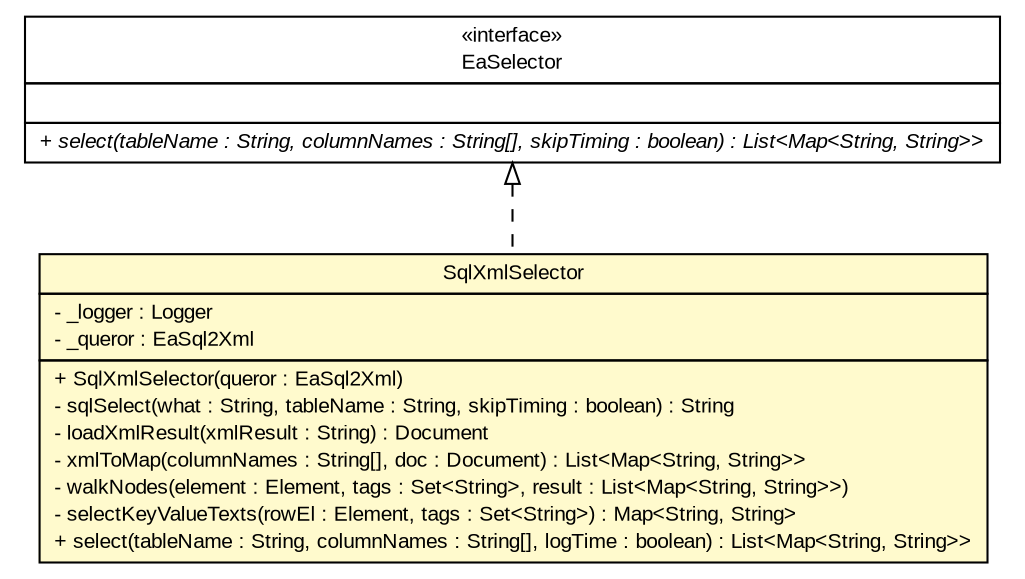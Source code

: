 #!/usr/local/bin/dot
#
# Class diagram 
# Generated by UMLGraph version R5_6_6-6-g3bdff0 (http://www.umlgraph.org/)
#

digraph G {
	edge [fontname="arial",fontsize=10,labelfontname="arial",labelfontsize=10];
	node [fontname="arial",fontsize=10,shape=plaintext];
	nodesep=0.25;
	ranksep=0.5;
	// org.tanjakostic.jcleancim.builder.ea.EaSelector
	c176061 [label=<<table title="org.tanjakostic.jcleancim.builder.ea.EaSelector" border="0" cellborder="1" cellspacing="0" cellpadding="2" port="p" href="../EaSelector.html">
		<tr><td><table border="0" cellspacing="0" cellpadding="1">
<tr><td align="center" balign="center"> &#171;interface&#187; </td></tr>
<tr><td align="center" balign="center"> EaSelector </td></tr>
		</table></td></tr>
		<tr><td><table border="0" cellspacing="0" cellpadding="1">
<tr><td align="left" balign="left">  </td></tr>
		</table></td></tr>
		<tr><td><table border="0" cellspacing="0" cellpadding="1">
<tr><td align="left" balign="left"><font face="Arial Italic" point-size="10.0"> + select(tableName : String, columnNames : String[], skipTiming : boolean) : List&lt;Map&lt;String, String&gt;&gt; </font></td></tr>
		</table></td></tr>
		</table>>, URL="../EaSelector.html", fontname="arial", fontcolor="black", fontsize=10.0];
	// org.tanjakostic.jcleancim.builder.ea.sqlxml.SqlXmlSelector
	c176101 [label=<<table title="org.tanjakostic.jcleancim.builder.ea.sqlxml.SqlXmlSelector" border="0" cellborder="1" cellspacing="0" cellpadding="2" port="p" bgcolor="lemonChiffon" href="./SqlXmlSelector.html">
		<tr><td><table border="0" cellspacing="0" cellpadding="1">
<tr><td align="center" balign="center"> SqlXmlSelector </td></tr>
		</table></td></tr>
		<tr><td><table border="0" cellspacing="0" cellpadding="1">
<tr><td align="left" balign="left"> - _logger : Logger </td></tr>
<tr><td align="left" balign="left"> - _queror : EaSql2Xml </td></tr>
		</table></td></tr>
		<tr><td><table border="0" cellspacing="0" cellpadding="1">
<tr><td align="left" balign="left"> + SqlXmlSelector(queror : EaSql2Xml) </td></tr>
<tr><td align="left" balign="left"> - sqlSelect(what : String, tableName : String, skipTiming : boolean) : String </td></tr>
<tr><td align="left" balign="left"> - loadXmlResult(xmlResult : String) : Document </td></tr>
<tr><td align="left" balign="left"> - xmlToMap(columnNames : String[], doc : Document) : List&lt;Map&lt;String, String&gt;&gt; </td></tr>
<tr><td align="left" balign="left"> - walkNodes(element : Element, tags : Set&lt;String&gt;, result : List&lt;Map&lt;String, String&gt;&gt;) </td></tr>
<tr><td align="left" balign="left"> - selectKeyValueTexts(rowEl : Element, tags : Set&lt;String&gt;) : Map&lt;String, String&gt; </td></tr>
<tr><td align="left" balign="left"> + select(tableName : String, columnNames : String[], logTime : boolean) : List&lt;Map&lt;String, String&gt;&gt; </td></tr>
		</table></td></tr>
		</table>>, URL="./SqlXmlSelector.html", fontname="arial", fontcolor="black", fontsize=10.0];
	//org.tanjakostic.jcleancim.builder.ea.sqlxml.SqlXmlSelector implements org.tanjakostic.jcleancim.builder.ea.EaSelector
	c176061:p -> c176101:p [dir=back,arrowtail=empty,style=dashed];
}

